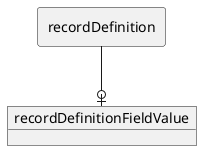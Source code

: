 @startuml
allowmixing
skinparam linetype ortho

rectangle "recordDefinition" as p1
object "recordDefinitionFieldValue" as e
p1 --o| e
@enduml